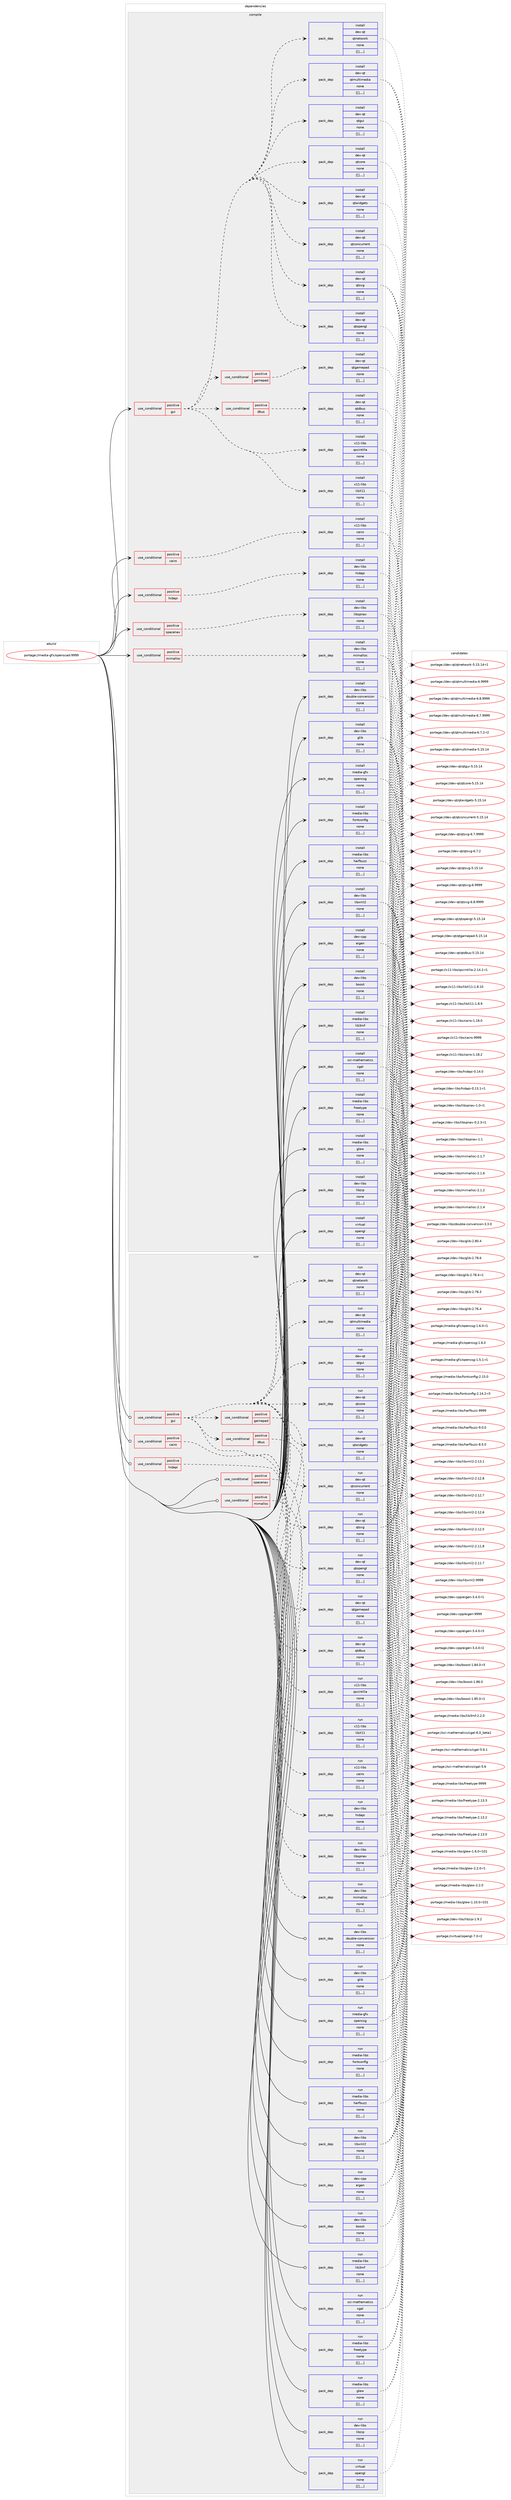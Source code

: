digraph prolog {

# *************
# Graph options
# *************

newrank=true;
concentrate=true;
compound=true;
graph [rankdir=LR,fontname=Helvetica,fontsize=10,ranksep=1.5];#, ranksep=2.5, nodesep=0.2];
edge  [arrowhead=vee];
node  [fontname=Helvetica,fontsize=10];

# **********
# The ebuild
# **********

subgraph cluster_leftcol {
color=gray;
label=<<i>ebuild</i>>;
id [label="portage://media-gfx/openscad-9999", color=red, width=4, href="../media-gfx/openscad-9999.svg"];
}

# ****************
# The dependencies
# ****************

subgraph cluster_midcol {
color=gray;
label=<<i>dependencies</i>>;
subgraph cluster_compile {
fillcolor="#eeeeee";
style=filled;
label=<<i>compile</i>>;
subgraph cond76970 {
dependency308164 [label=<<TABLE BORDER="0" CELLBORDER="1" CELLSPACING="0" CELLPADDING="4"><TR><TD ROWSPAN="3" CELLPADDING="10">use_conditional</TD></TR><TR><TD>positive</TD></TR><TR><TD>cairo</TD></TR></TABLE>>, shape=none, color=red];
subgraph pack228677 {
dependency308165 [label=<<TABLE BORDER="0" CELLBORDER="1" CELLSPACING="0" CELLPADDING="4" WIDTH="220"><TR><TD ROWSPAN="6" CELLPADDING="30">pack_dep</TD></TR><TR><TD WIDTH="110">install</TD></TR><TR><TD>x11-libs</TD></TR><TR><TD>cairo</TD></TR><TR><TD>none</TD></TR><TR><TD>[[],,,,]</TD></TR></TABLE>>, shape=none, color=blue];
}
dependency308164:e -> dependency308165:w [weight=20,style="dashed",arrowhead="vee"];
}
id:e -> dependency308164:w [weight=20,style="solid",arrowhead="vee"];
subgraph cond76971 {
dependency308166 [label=<<TABLE BORDER="0" CELLBORDER="1" CELLSPACING="0" CELLPADDING="4"><TR><TD ROWSPAN="3" CELLPADDING="10">use_conditional</TD></TR><TR><TD>positive</TD></TR><TR><TD>gui</TD></TR></TABLE>>, shape=none, color=red];
subgraph pack228678 {
dependency308167 [label=<<TABLE BORDER="0" CELLBORDER="1" CELLSPACING="0" CELLPADDING="4" WIDTH="220"><TR><TD ROWSPAN="6" CELLPADDING="30">pack_dep</TD></TR><TR><TD WIDTH="110">install</TD></TR><TR><TD>dev-qt</TD></TR><TR><TD>qtconcurrent</TD></TR><TR><TD>none</TD></TR><TR><TD>[[],,,,]</TD></TR></TABLE>>, shape=none, color=blue];
}
dependency308166:e -> dependency308167:w [weight=20,style="dashed",arrowhead="vee"];
subgraph pack228679 {
dependency308168 [label=<<TABLE BORDER="0" CELLBORDER="1" CELLSPACING="0" CELLPADDING="4" WIDTH="220"><TR><TD ROWSPAN="6" CELLPADDING="30">pack_dep</TD></TR><TR><TD WIDTH="110">install</TD></TR><TR><TD>dev-qt</TD></TR><TR><TD>qtcore</TD></TR><TR><TD>none</TD></TR><TR><TD>[[],,,,]</TD></TR></TABLE>>, shape=none, color=blue];
}
dependency308166:e -> dependency308168:w [weight=20,style="dashed",arrowhead="vee"];
subgraph pack228680 {
dependency308169 [label=<<TABLE BORDER="0" CELLBORDER="1" CELLSPACING="0" CELLPADDING="4" WIDTH="220"><TR><TD ROWSPAN="6" CELLPADDING="30">pack_dep</TD></TR><TR><TD WIDTH="110">install</TD></TR><TR><TD>dev-qt</TD></TR><TR><TD>qtgui</TD></TR><TR><TD>none</TD></TR><TR><TD>[[],,,,]</TD></TR></TABLE>>, shape=none, color=blue];
}
dependency308166:e -> dependency308169:w [weight=20,style="dashed",arrowhead="vee"];
subgraph pack228681 {
dependency308170 [label=<<TABLE BORDER="0" CELLBORDER="1" CELLSPACING="0" CELLPADDING="4" WIDTH="220"><TR><TD ROWSPAN="6" CELLPADDING="30">pack_dep</TD></TR><TR><TD WIDTH="110">install</TD></TR><TR><TD>dev-qt</TD></TR><TR><TD>qtmultimedia</TD></TR><TR><TD>none</TD></TR><TR><TD>[[],,,,]</TD></TR></TABLE>>, shape=none, color=blue];
}
dependency308166:e -> dependency308170:w [weight=20,style="dashed",arrowhead="vee"];
subgraph pack228682 {
dependency308171 [label=<<TABLE BORDER="0" CELLBORDER="1" CELLSPACING="0" CELLPADDING="4" WIDTH="220"><TR><TD ROWSPAN="6" CELLPADDING="30">pack_dep</TD></TR><TR><TD WIDTH="110">install</TD></TR><TR><TD>dev-qt</TD></TR><TR><TD>qtnetwork</TD></TR><TR><TD>none</TD></TR><TR><TD>[[],,,,]</TD></TR></TABLE>>, shape=none, color=blue];
}
dependency308166:e -> dependency308171:w [weight=20,style="dashed",arrowhead="vee"];
subgraph pack228683 {
dependency308172 [label=<<TABLE BORDER="0" CELLBORDER="1" CELLSPACING="0" CELLPADDING="4" WIDTH="220"><TR><TD ROWSPAN="6" CELLPADDING="30">pack_dep</TD></TR><TR><TD WIDTH="110">install</TD></TR><TR><TD>dev-qt</TD></TR><TR><TD>qtopengl</TD></TR><TR><TD>none</TD></TR><TR><TD>[[],,,,]</TD></TR></TABLE>>, shape=none, color=blue];
}
dependency308166:e -> dependency308172:w [weight=20,style="dashed",arrowhead="vee"];
subgraph pack228684 {
dependency308173 [label=<<TABLE BORDER="0" CELLBORDER="1" CELLSPACING="0" CELLPADDING="4" WIDTH="220"><TR><TD ROWSPAN="6" CELLPADDING="30">pack_dep</TD></TR><TR><TD WIDTH="110">install</TD></TR><TR><TD>dev-qt</TD></TR><TR><TD>qtsvg</TD></TR><TR><TD>none</TD></TR><TR><TD>[[],,,,]</TD></TR></TABLE>>, shape=none, color=blue];
}
dependency308166:e -> dependency308173:w [weight=20,style="dashed",arrowhead="vee"];
subgraph pack228685 {
dependency308174 [label=<<TABLE BORDER="0" CELLBORDER="1" CELLSPACING="0" CELLPADDING="4" WIDTH="220"><TR><TD ROWSPAN="6" CELLPADDING="30">pack_dep</TD></TR><TR><TD WIDTH="110">install</TD></TR><TR><TD>dev-qt</TD></TR><TR><TD>qtwidgets</TD></TR><TR><TD>none</TD></TR><TR><TD>[[],,,,]</TD></TR></TABLE>>, shape=none, color=blue];
}
dependency308166:e -> dependency308174:w [weight=20,style="dashed",arrowhead="vee"];
subgraph pack228686 {
dependency308175 [label=<<TABLE BORDER="0" CELLBORDER="1" CELLSPACING="0" CELLPADDING="4" WIDTH="220"><TR><TD ROWSPAN="6" CELLPADDING="30">pack_dep</TD></TR><TR><TD WIDTH="110">install</TD></TR><TR><TD>x11-libs</TD></TR><TR><TD>libX11</TD></TR><TR><TD>none</TD></TR><TR><TD>[[],,,,]</TD></TR></TABLE>>, shape=none, color=blue];
}
dependency308166:e -> dependency308175:w [weight=20,style="dashed",arrowhead="vee"];
subgraph pack228687 {
dependency308176 [label=<<TABLE BORDER="0" CELLBORDER="1" CELLSPACING="0" CELLPADDING="4" WIDTH="220"><TR><TD ROWSPAN="6" CELLPADDING="30">pack_dep</TD></TR><TR><TD WIDTH="110">install</TD></TR><TR><TD>x11-libs</TD></TR><TR><TD>qscintilla</TD></TR><TR><TD>none</TD></TR><TR><TD>[[],,,,]</TD></TR></TABLE>>, shape=none, color=blue];
}
dependency308166:e -> dependency308176:w [weight=20,style="dashed",arrowhead="vee"];
subgraph cond76972 {
dependency308177 [label=<<TABLE BORDER="0" CELLBORDER="1" CELLSPACING="0" CELLPADDING="4"><TR><TD ROWSPAN="3" CELLPADDING="10">use_conditional</TD></TR><TR><TD>positive</TD></TR><TR><TD>dbus</TD></TR></TABLE>>, shape=none, color=red];
subgraph pack228688 {
dependency308178 [label=<<TABLE BORDER="0" CELLBORDER="1" CELLSPACING="0" CELLPADDING="4" WIDTH="220"><TR><TD ROWSPAN="6" CELLPADDING="30">pack_dep</TD></TR><TR><TD WIDTH="110">install</TD></TR><TR><TD>dev-qt</TD></TR><TR><TD>qtdbus</TD></TR><TR><TD>none</TD></TR><TR><TD>[[],,,,]</TD></TR></TABLE>>, shape=none, color=blue];
}
dependency308177:e -> dependency308178:w [weight=20,style="dashed",arrowhead="vee"];
}
dependency308166:e -> dependency308177:w [weight=20,style="dashed",arrowhead="vee"];
subgraph cond76973 {
dependency308179 [label=<<TABLE BORDER="0" CELLBORDER="1" CELLSPACING="0" CELLPADDING="4"><TR><TD ROWSPAN="3" CELLPADDING="10">use_conditional</TD></TR><TR><TD>positive</TD></TR><TR><TD>gamepad</TD></TR></TABLE>>, shape=none, color=red];
subgraph pack228689 {
dependency308180 [label=<<TABLE BORDER="0" CELLBORDER="1" CELLSPACING="0" CELLPADDING="4" WIDTH="220"><TR><TD ROWSPAN="6" CELLPADDING="30">pack_dep</TD></TR><TR><TD WIDTH="110">install</TD></TR><TR><TD>dev-qt</TD></TR><TR><TD>qtgamepad</TD></TR><TR><TD>none</TD></TR><TR><TD>[[],,,,]</TD></TR></TABLE>>, shape=none, color=blue];
}
dependency308179:e -> dependency308180:w [weight=20,style="dashed",arrowhead="vee"];
}
dependency308166:e -> dependency308179:w [weight=20,style="dashed",arrowhead="vee"];
}
id:e -> dependency308166:w [weight=20,style="solid",arrowhead="vee"];
subgraph cond76974 {
dependency308181 [label=<<TABLE BORDER="0" CELLBORDER="1" CELLSPACING="0" CELLPADDING="4"><TR><TD ROWSPAN="3" CELLPADDING="10">use_conditional</TD></TR><TR><TD>positive</TD></TR><TR><TD>hidapi</TD></TR></TABLE>>, shape=none, color=red];
subgraph pack228690 {
dependency308182 [label=<<TABLE BORDER="0" CELLBORDER="1" CELLSPACING="0" CELLPADDING="4" WIDTH="220"><TR><TD ROWSPAN="6" CELLPADDING="30">pack_dep</TD></TR><TR><TD WIDTH="110">install</TD></TR><TR><TD>dev-libs</TD></TR><TR><TD>hidapi</TD></TR><TR><TD>none</TD></TR><TR><TD>[[],,,,]</TD></TR></TABLE>>, shape=none, color=blue];
}
dependency308181:e -> dependency308182:w [weight=20,style="dashed",arrowhead="vee"];
}
id:e -> dependency308181:w [weight=20,style="solid",arrowhead="vee"];
subgraph cond76975 {
dependency308183 [label=<<TABLE BORDER="0" CELLBORDER="1" CELLSPACING="0" CELLPADDING="4"><TR><TD ROWSPAN="3" CELLPADDING="10">use_conditional</TD></TR><TR><TD>positive</TD></TR><TR><TD>mimalloc</TD></TR></TABLE>>, shape=none, color=red];
subgraph pack228691 {
dependency308184 [label=<<TABLE BORDER="0" CELLBORDER="1" CELLSPACING="0" CELLPADDING="4" WIDTH="220"><TR><TD ROWSPAN="6" CELLPADDING="30">pack_dep</TD></TR><TR><TD WIDTH="110">install</TD></TR><TR><TD>dev-libs</TD></TR><TR><TD>mimalloc</TD></TR><TR><TD>none</TD></TR><TR><TD>[[],,,,]</TD></TR></TABLE>>, shape=none, color=blue];
}
dependency308183:e -> dependency308184:w [weight=20,style="dashed",arrowhead="vee"];
}
id:e -> dependency308183:w [weight=20,style="solid",arrowhead="vee"];
subgraph cond76976 {
dependency308185 [label=<<TABLE BORDER="0" CELLBORDER="1" CELLSPACING="0" CELLPADDING="4"><TR><TD ROWSPAN="3" CELLPADDING="10">use_conditional</TD></TR><TR><TD>positive</TD></TR><TR><TD>spacenav</TD></TR></TABLE>>, shape=none, color=red];
subgraph pack228692 {
dependency308186 [label=<<TABLE BORDER="0" CELLBORDER="1" CELLSPACING="0" CELLPADDING="4" WIDTH="220"><TR><TD ROWSPAN="6" CELLPADDING="30">pack_dep</TD></TR><TR><TD WIDTH="110">install</TD></TR><TR><TD>dev-libs</TD></TR><TR><TD>libspnav</TD></TR><TR><TD>none</TD></TR><TR><TD>[[],,,,]</TD></TR></TABLE>>, shape=none, color=blue];
}
dependency308185:e -> dependency308186:w [weight=20,style="dashed",arrowhead="vee"];
}
id:e -> dependency308185:w [weight=20,style="solid",arrowhead="vee"];
subgraph pack228693 {
dependency308187 [label=<<TABLE BORDER="0" CELLBORDER="1" CELLSPACING="0" CELLPADDING="4" WIDTH="220"><TR><TD ROWSPAN="6" CELLPADDING="30">pack_dep</TD></TR><TR><TD WIDTH="110">install</TD></TR><TR><TD>dev-cpp</TD></TR><TR><TD>eigen</TD></TR><TR><TD>none</TD></TR><TR><TD>[[],,,,]</TD></TR></TABLE>>, shape=none, color=blue];
}
id:e -> dependency308187:w [weight=20,style="solid",arrowhead="vee"];
subgraph pack228694 {
dependency308188 [label=<<TABLE BORDER="0" CELLBORDER="1" CELLSPACING="0" CELLPADDING="4" WIDTH="220"><TR><TD ROWSPAN="6" CELLPADDING="30">pack_dep</TD></TR><TR><TD WIDTH="110">install</TD></TR><TR><TD>dev-libs</TD></TR><TR><TD>boost</TD></TR><TR><TD>none</TD></TR><TR><TD>[[],,,,]</TD></TR></TABLE>>, shape=none, color=blue];
}
id:e -> dependency308188:w [weight=20,style="solid",arrowhead="vee"];
subgraph pack228695 {
dependency308189 [label=<<TABLE BORDER="0" CELLBORDER="1" CELLSPACING="0" CELLPADDING="4" WIDTH="220"><TR><TD ROWSPAN="6" CELLPADDING="30">pack_dep</TD></TR><TR><TD WIDTH="110">install</TD></TR><TR><TD>dev-libs</TD></TR><TR><TD>double-conversion</TD></TR><TR><TD>none</TD></TR><TR><TD>[[],,,,]</TD></TR></TABLE>>, shape=none, color=blue];
}
id:e -> dependency308189:w [weight=20,style="solid",arrowhead="vee"];
subgraph pack228696 {
dependency308190 [label=<<TABLE BORDER="0" CELLBORDER="1" CELLSPACING="0" CELLPADDING="4" WIDTH="220"><TR><TD ROWSPAN="6" CELLPADDING="30">pack_dep</TD></TR><TR><TD WIDTH="110">install</TD></TR><TR><TD>dev-libs</TD></TR><TR><TD>glib</TD></TR><TR><TD>none</TD></TR><TR><TD>[[],,,,]</TD></TR></TABLE>>, shape=none, color=blue];
}
id:e -> dependency308190:w [weight=20,style="solid",arrowhead="vee"];
subgraph pack228697 {
dependency308191 [label=<<TABLE BORDER="0" CELLBORDER="1" CELLSPACING="0" CELLPADDING="4" WIDTH="220"><TR><TD ROWSPAN="6" CELLPADDING="30">pack_dep</TD></TR><TR><TD WIDTH="110">install</TD></TR><TR><TD>dev-libs</TD></TR><TR><TD>libxml2</TD></TR><TR><TD>none</TD></TR><TR><TD>[[],,,,]</TD></TR></TABLE>>, shape=none, color=blue];
}
id:e -> dependency308191:w [weight=20,style="solid",arrowhead="vee"];
subgraph pack228698 {
dependency308192 [label=<<TABLE BORDER="0" CELLBORDER="1" CELLSPACING="0" CELLPADDING="4" WIDTH="220"><TR><TD ROWSPAN="6" CELLPADDING="30">pack_dep</TD></TR><TR><TD WIDTH="110">install</TD></TR><TR><TD>dev-libs</TD></TR><TR><TD>libzip</TD></TR><TR><TD>none</TD></TR><TR><TD>[[],,,,]</TD></TR></TABLE>>, shape=none, color=blue];
}
id:e -> dependency308192:w [weight=20,style="solid",arrowhead="vee"];
subgraph pack228699 {
dependency308193 [label=<<TABLE BORDER="0" CELLBORDER="1" CELLSPACING="0" CELLPADDING="4" WIDTH="220"><TR><TD ROWSPAN="6" CELLPADDING="30">pack_dep</TD></TR><TR><TD WIDTH="110">install</TD></TR><TR><TD>media-gfx</TD></TR><TR><TD>opencsg</TD></TR><TR><TD>none</TD></TR><TR><TD>[[],,,,]</TD></TR></TABLE>>, shape=none, color=blue];
}
id:e -> dependency308193:w [weight=20,style="solid",arrowhead="vee"];
subgraph pack228700 {
dependency308194 [label=<<TABLE BORDER="0" CELLBORDER="1" CELLSPACING="0" CELLPADDING="4" WIDTH="220"><TR><TD ROWSPAN="6" CELLPADDING="30">pack_dep</TD></TR><TR><TD WIDTH="110">install</TD></TR><TR><TD>media-libs</TD></TR><TR><TD>fontconfig</TD></TR><TR><TD>none</TD></TR><TR><TD>[[],,,,]</TD></TR></TABLE>>, shape=none, color=blue];
}
id:e -> dependency308194:w [weight=20,style="solid",arrowhead="vee"];
subgraph pack228701 {
dependency308195 [label=<<TABLE BORDER="0" CELLBORDER="1" CELLSPACING="0" CELLPADDING="4" WIDTH="220"><TR><TD ROWSPAN="6" CELLPADDING="30">pack_dep</TD></TR><TR><TD WIDTH="110">install</TD></TR><TR><TD>media-libs</TD></TR><TR><TD>freetype</TD></TR><TR><TD>none</TD></TR><TR><TD>[[],,,,]</TD></TR></TABLE>>, shape=none, color=blue];
}
id:e -> dependency308195:w [weight=20,style="solid",arrowhead="vee"];
subgraph pack228702 {
dependency308196 [label=<<TABLE BORDER="0" CELLBORDER="1" CELLSPACING="0" CELLPADDING="4" WIDTH="220"><TR><TD ROWSPAN="6" CELLPADDING="30">pack_dep</TD></TR><TR><TD WIDTH="110">install</TD></TR><TR><TD>media-libs</TD></TR><TR><TD>glew</TD></TR><TR><TD>none</TD></TR><TR><TD>[[],,,,]</TD></TR></TABLE>>, shape=none, color=blue];
}
id:e -> dependency308196:w [weight=20,style="solid",arrowhead="vee"];
subgraph pack228703 {
dependency308197 [label=<<TABLE BORDER="0" CELLBORDER="1" CELLSPACING="0" CELLPADDING="4" WIDTH="220"><TR><TD ROWSPAN="6" CELLPADDING="30">pack_dep</TD></TR><TR><TD WIDTH="110">install</TD></TR><TR><TD>media-libs</TD></TR><TR><TD>harfbuzz</TD></TR><TR><TD>none</TD></TR><TR><TD>[[],,,,]</TD></TR></TABLE>>, shape=none, color=blue];
}
id:e -> dependency308197:w [weight=20,style="solid",arrowhead="vee"];
subgraph pack228704 {
dependency308198 [label=<<TABLE BORDER="0" CELLBORDER="1" CELLSPACING="0" CELLPADDING="4" WIDTH="220"><TR><TD ROWSPAN="6" CELLPADDING="30">pack_dep</TD></TR><TR><TD WIDTH="110">install</TD></TR><TR><TD>media-libs</TD></TR><TR><TD>lib3mf</TD></TR><TR><TD>none</TD></TR><TR><TD>[[],,,,]</TD></TR></TABLE>>, shape=none, color=blue];
}
id:e -> dependency308198:w [weight=20,style="solid",arrowhead="vee"];
subgraph pack228705 {
dependency308199 [label=<<TABLE BORDER="0" CELLBORDER="1" CELLSPACING="0" CELLPADDING="4" WIDTH="220"><TR><TD ROWSPAN="6" CELLPADDING="30">pack_dep</TD></TR><TR><TD WIDTH="110">install</TD></TR><TR><TD>sci-mathematics</TD></TR><TR><TD>cgal</TD></TR><TR><TD>none</TD></TR><TR><TD>[[],,,,]</TD></TR></TABLE>>, shape=none, color=blue];
}
id:e -> dependency308199:w [weight=20,style="solid",arrowhead="vee"];
subgraph pack228706 {
dependency308200 [label=<<TABLE BORDER="0" CELLBORDER="1" CELLSPACING="0" CELLPADDING="4" WIDTH="220"><TR><TD ROWSPAN="6" CELLPADDING="30">pack_dep</TD></TR><TR><TD WIDTH="110">install</TD></TR><TR><TD>virtual</TD></TR><TR><TD>opengl</TD></TR><TR><TD>none</TD></TR><TR><TD>[[],,,,]</TD></TR></TABLE>>, shape=none, color=blue];
}
id:e -> dependency308200:w [weight=20,style="solid",arrowhead="vee"];
}
subgraph cluster_compileandrun {
fillcolor="#eeeeee";
style=filled;
label=<<i>compile and run</i>>;
}
subgraph cluster_run {
fillcolor="#eeeeee";
style=filled;
label=<<i>run</i>>;
subgraph cond76977 {
dependency308201 [label=<<TABLE BORDER="0" CELLBORDER="1" CELLSPACING="0" CELLPADDING="4"><TR><TD ROWSPAN="3" CELLPADDING="10">use_conditional</TD></TR><TR><TD>positive</TD></TR><TR><TD>cairo</TD></TR></TABLE>>, shape=none, color=red];
subgraph pack228707 {
dependency308202 [label=<<TABLE BORDER="0" CELLBORDER="1" CELLSPACING="0" CELLPADDING="4" WIDTH="220"><TR><TD ROWSPAN="6" CELLPADDING="30">pack_dep</TD></TR><TR><TD WIDTH="110">run</TD></TR><TR><TD>x11-libs</TD></TR><TR><TD>cairo</TD></TR><TR><TD>none</TD></TR><TR><TD>[[],,,,]</TD></TR></TABLE>>, shape=none, color=blue];
}
dependency308201:e -> dependency308202:w [weight=20,style="dashed",arrowhead="vee"];
}
id:e -> dependency308201:w [weight=20,style="solid",arrowhead="odot"];
subgraph cond76978 {
dependency308203 [label=<<TABLE BORDER="0" CELLBORDER="1" CELLSPACING="0" CELLPADDING="4"><TR><TD ROWSPAN="3" CELLPADDING="10">use_conditional</TD></TR><TR><TD>positive</TD></TR><TR><TD>gui</TD></TR></TABLE>>, shape=none, color=red];
subgraph pack228708 {
dependency308204 [label=<<TABLE BORDER="0" CELLBORDER="1" CELLSPACING="0" CELLPADDING="4" WIDTH="220"><TR><TD ROWSPAN="6" CELLPADDING="30">pack_dep</TD></TR><TR><TD WIDTH="110">run</TD></TR><TR><TD>dev-qt</TD></TR><TR><TD>qtconcurrent</TD></TR><TR><TD>none</TD></TR><TR><TD>[[],,,,]</TD></TR></TABLE>>, shape=none, color=blue];
}
dependency308203:e -> dependency308204:w [weight=20,style="dashed",arrowhead="vee"];
subgraph pack228709 {
dependency308205 [label=<<TABLE BORDER="0" CELLBORDER="1" CELLSPACING="0" CELLPADDING="4" WIDTH="220"><TR><TD ROWSPAN="6" CELLPADDING="30">pack_dep</TD></TR><TR><TD WIDTH="110">run</TD></TR><TR><TD>dev-qt</TD></TR><TR><TD>qtcore</TD></TR><TR><TD>none</TD></TR><TR><TD>[[],,,,]</TD></TR></TABLE>>, shape=none, color=blue];
}
dependency308203:e -> dependency308205:w [weight=20,style="dashed",arrowhead="vee"];
subgraph pack228710 {
dependency308206 [label=<<TABLE BORDER="0" CELLBORDER="1" CELLSPACING="0" CELLPADDING="4" WIDTH="220"><TR><TD ROWSPAN="6" CELLPADDING="30">pack_dep</TD></TR><TR><TD WIDTH="110">run</TD></TR><TR><TD>dev-qt</TD></TR><TR><TD>qtgui</TD></TR><TR><TD>none</TD></TR><TR><TD>[[],,,,]</TD></TR></TABLE>>, shape=none, color=blue];
}
dependency308203:e -> dependency308206:w [weight=20,style="dashed",arrowhead="vee"];
subgraph pack228711 {
dependency308207 [label=<<TABLE BORDER="0" CELLBORDER="1" CELLSPACING="0" CELLPADDING="4" WIDTH="220"><TR><TD ROWSPAN="6" CELLPADDING="30">pack_dep</TD></TR><TR><TD WIDTH="110">run</TD></TR><TR><TD>dev-qt</TD></TR><TR><TD>qtmultimedia</TD></TR><TR><TD>none</TD></TR><TR><TD>[[],,,,]</TD></TR></TABLE>>, shape=none, color=blue];
}
dependency308203:e -> dependency308207:w [weight=20,style="dashed",arrowhead="vee"];
subgraph pack228712 {
dependency308208 [label=<<TABLE BORDER="0" CELLBORDER="1" CELLSPACING="0" CELLPADDING="4" WIDTH="220"><TR><TD ROWSPAN="6" CELLPADDING="30">pack_dep</TD></TR><TR><TD WIDTH="110">run</TD></TR><TR><TD>dev-qt</TD></TR><TR><TD>qtnetwork</TD></TR><TR><TD>none</TD></TR><TR><TD>[[],,,,]</TD></TR></TABLE>>, shape=none, color=blue];
}
dependency308203:e -> dependency308208:w [weight=20,style="dashed",arrowhead="vee"];
subgraph pack228713 {
dependency308209 [label=<<TABLE BORDER="0" CELLBORDER="1" CELLSPACING="0" CELLPADDING="4" WIDTH="220"><TR><TD ROWSPAN="6" CELLPADDING="30">pack_dep</TD></TR><TR><TD WIDTH="110">run</TD></TR><TR><TD>dev-qt</TD></TR><TR><TD>qtopengl</TD></TR><TR><TD>none</TD></TR><TR><TD>[[],,,,]</TD></TR></TABLE>>, shape=none, color=blue];
}
dependency308203:e -> dependency308209:w [weight=20,style="dashed",arrowhead="vee"];
subgraph pack228714 {
dependency308210 [label=<<TABLE BORDER="0" CELLBORDER="1" CELLSPACING="0" CELLPADDING="4" WIDTH="220"><TR><TD ROWSPAN="6" CELLPADDING="30">pack_dep</TD></TR><TR><TD WIDTH="110">run</TD></TR><TR><TD>dev-qt</TD></TR><TR><TD>qtsvg</TD></TR><TR><TD>none</TD></TR><TR><TD>[[],,,,]</TD></TR></TABLE>>, shape=none, color=blue];
}
dependency308203:e -> dependency308210:w [weight=20,style="dashed",arrowhead="vee"];
subgraph pack228715 {
dependency308211 [label=<<TABLE BORDER="0" CELLBORDER="1" CELLSPACING="0" CELLPADDING="4" WIDTH="220"><TR><TD ROWSPAN="6" CELLPADDING="30">pack_dep</TD></TR><TR><TD WIDTH="110">run</TD></TR><TR><TD>dev-qt</TD></TR><TR><TD>qtwidgets</TD></TR><TR><TD>none</TD></TR><TR><TD>[[],,,,]</TD></TR></TABLE>>, shape=none, color=blue];
}
dependency308203:e -> dependency308211:w [weight=20,style="dashed",arrowhead="vee"];
subgraph pack228716 {
dependency308212 [label=<<TABLE BORDER="0" CELLBORDER="1" CELLSPACING="0" CELLPADDING="4" WIDTH="220"><TR><TD ROWSPAN="6" CELLPADDING="30">pack_dep</TD></TR><TR><TD WIDTH="110">run</TD></TR><TR><TD>x11-libs</TD></TR><TR><TD>libX11</TD></TR><TR><TD>none</TD></TR><TR><TD>[[],,,,]</TD></TR></TABLE>>, shape=none, color=blue];
}
dependency308203:e -> dependency308212:w [weight=20,style="dashed",arrowhead="vee"];
subgraph pack228717 {
dependency308213 [label=<<TABLE BORDER="0" CELLBORDER="1" CELLSPACING="0" CELLPADDING="4" WIDTH="220"><TR><TD ROWSPAN="6" CELLPADDING="30">pack_dep</TD></TR><TR><TD WIDTH="110">run</TD></TR><TR><TD>x11-libs</TD></TR><TR><TD>qscintilla</TD></TR><TR><TD>none</TD></TR><TR><TD>[[],,,,]</TD></TR></TABLE>>, shape=none, color=blue];
}
dependency308203:e -> dependency308213:w [weight=20,style="dashed",arrowhead="vee"];
subgraph cond76979 {
dependency308214 [label=<<TABLE BORDER="0" CELLBORDER="1" CELLSPACING="0" CELLPADDING="4"><TR><TD ROWSPAN="3" CELLPADDING="10">use_conditional</TD></TR><TR><TD>positive</TD></TR><TR><TD>dbus</TD></TR></TABLE>>, shape=none, color=red];
subgraph pack228718 {
dependency308215 [label=<<TABLE BORDER="0" CELLBORDER="1" CELLSPACING="0" CELLPADDING="4" WIDTH="220"><TR><TD ROWSPAN="6" CELLPADDING="30">pack_dep</TD></TR><TR><TD WIDTH="110">run</TD></TR><TR><TD>dev-qt</TD></TR><TR><TD>qtdbus</TD></TR><TR><TD>none</TD></TR><TR><TD>[[],,,,]</TD></TR></TABLE>>, shape=none, color=blue];
}
dependency308214:e -> dependency308215:w [weight=20,style="dashed",arrowhead="vee"];
}
dependency308203:e -> dependency308214:w [weight=20,style="dashed",arrowhead="vee"];
subgraph cond76980 {
dependency308216 [label=<<TABLE BORDER="0" CELLBORDER="1" CELLSPACING="0" CELLPADDING="4"><TR><TD ROWSPAN="3" CELLPADDING="10">use_conditional</TD></TR><TR><TD>positive</TD></TR><TR><TD>gamepad</TD></TR></TABLE>>, shape=none, color=red];
subgraph pack228719 {
dependency308217 [label=<<TABLE BORDER="0" CELLBORDER="1" CELLSPACING="0" CELLPADDING="4" WIDTH="220"><TR><TD ROWSPAN="6" CELLPADDING="30">pack_dep</TD></TR><TR><TD WIDTH="110">run</TD></TR><TR><TD>dev-qt</TD></TR><TR><TD>qtgamepad</TD></TR><TR><TD>none</TD></TR><TR><TD>[[],,,,]</TD></TR></TABLE>>, shape=none, color=blue];
}
dependency308216:e -> dependency308217:w [weight=20,style="dashed",arrowhead="vee"];
}
dependency308203:e -> dependency308216:w [weight=20,style="dashed",arrowhead="vee"];
}
id:e -> dependency308203:w [weight=20,style="solid",arrowhead="odot"];
subgraph cond76981 {
dependency308218 [label=<<TABLE BORDER="0" CELLBORDER="1" CELLSPACING="0" CELLPADDING="4"><TR><TD ROWSPAN="3" CELLPADDING="10">use_conditional</TD></TR><TR><TD>positive</TD></TR><TR><TD>hidapi</TD></TR></TABLE>>, shape=none, color=red];
subgraph pack228720 {
dependency308219 [label=<<TABLE BORDER="0" CELLBORDER="1" CELLSPACING="0" CELLPADDING="4" WIDTH="220"><TR><TD ROWSPAN="6" CELLPADDING="30">pack_dep</TD></TR><TR><TD WIDTH="110">run</TD></TR><TR><TD>dev-libs</TD></TR><TR><TD>hidapi</TD></TR><TR><TD>none</TD></TR><TR><TD>[[],,,,]</TD></TR></TABLE>>, shape=none, color=blue];
}
dependency308218:e -> dependency308219:w [weight=20,style="dashed",arrowhead="vee"];
}
id:e -> dependency308218:w [weight=20,style="solid",arrowhead="odot"];
subgraph cond76982 {
dependency308220 [label=<<TABLE BORDER="0" CELLBORDER="1" CELLSPACING="0" CELLPADDING="4"><TR><TD ROWSPAN="3" CELLPADDING="10">use_conditional</TD></TR><TR><TD>positive</TD></TR><TR><TD>mimalloc</TD></TR></TABLE>>, shape=none, color=red];
subgraph pack228721 {
dependency308221 [label=<<TABLE BORDER="0" CELLBORDER="1" CELLSPACING="0" CELLPADDING="4" WIDTH="220"><TR><TD ROWSPAN="6" CELLPADDING="30">pack_dep</TD></TR><TR><TD WIDTH="110">run</TD></TR><TR><TD>dev-libs</TD></TR><TR><TD>mimalloc</TD></TR><TR><TD>none</TD></TR><TR><TD>[[],,,,]</TD></TR></TABLE>>, shape=none, color=blue];
}
dependency308220:e -> dependency308221:w [weight=20,style="dashed",arrowhead="vee"];
}
id:e -> dependency308220:w [weight=20,style="solid",arrowhead="odot"];
subgraph cond76983 {
dependency308222 [label=<<TABLE BORDER="0" CELLBORDER="1" CELLSPACING="0" CELLPADDING="4"><TR><TD ROWSPAN="3" CELLPADDING="10">use_conditional</TD></TR><TR><TD>positive</TD></TR><TR><TD>spacenav</TD></TR></TABLE>>, shape=none, color=red];
subgraph pack228722 {
dependency308223 [label=<<TABLE BORDER="0" CELLBORDER="1" CELLSPACING="0" CELLPADDING="4" WIDTH="220"><TR><TD ROWSPAN="6" CELLPADDING="30">pack_dep</TD></TR><TR><TD WIDTH="110">run</TD></TR><TR><TD>dev-libs</TD></TR><TR><TD>libspnav</TD></TR><TR><TD>none</TD></TR><TR><TD>[[],,,,]</TD></TR></TABLE>>, shape=none, color=blue];
}
dependency308222:e -> dependency308223:w [weight=20,style="dashed",arrowhead="vee"];
}
id:e -> dependency308222:w [weight=20,style="solid",arrowhead="odot"];
subgraph pack228723 {
dependency308224 [label=<<TABLE BORDER="0" CELLBORDER="1" CELLSPACING="0" CELLPADDING="4" WIDTH="220"><TR><TD ROWSPAN="6" CELLPADDING="30">pack_dep</TD></TR><TR><TD WIDTH="110">run</TD></TR><TR><TD>dev-cpp</TD></TR><TR><TD>eigen</TD></TR><TR><TD>none</TD></TR><TR><TD>[[],,,,]</TD></TR></TABLE>>, shape=none, color=blue];
}
id:e -> dependency308224:w [weight=20,style="solid",arrowhead="odot"];
subgraph pack228724 {
dependency308225 [label=<<TABLE BORDER="0" CELLBORDER="1" CELLSPACING="0" CELLPADDING="4" WIDTH="220"><TR><TD ROWSPAN="6" CELLPADDING="30">pack_dep</TD></TR><TR><TD WIDTH="110">run</TD></TR><TR><TD>dev-libs</TD></TR><TR><TD>boost</TD></TR><TR><TD>none</TD></TR><TR><TD>[[],,,,]</TD></TR></TABLE>>, shape=none, color=blue];
}
id:e -> dependency308225:w [weight=20,style="solid",arrowhead="odot"];
subgraph pack228725 {
dependency308226 [label=<<TABLE BORDER="0" CELLBORDER="1" CELLSPACING="0" CELLPADDING="4" WIDTH="220"><TR><TD ROWSPAN="6" CELLPADDING="30">pack_dep</TD></TR><TR><TD WIDTH="110">run</TD></TR><TR><TD>dev-libs</TD></TR><TR><TD>double-conversion</TD></TR><TR><TD>none</TD></TR><TR><TD>[[],,,,]</TD></TR></TABLE>>, shape=none, color=blue];
}
id:e -> dependency308226:w [weight=20,style="solid",arrowhead="odot"];
subgraph pack228726 {
dependency308227 [label=<<TABLE BORDER="0" CELLBORDER="1" CELLSPACING="0" CELLPADDING="4" WIDTH="220"><TR><TD ROWSPAN="6" CELLPADDING="30">pack_dep</TD></TR><TR><TD WIDTH="110">run</TD></TR><TR><TD>dev-libs</TD></TR><TR><TD>glib</TD></TR><TR><TD>none</TD></TR><TR><TD>[[],,,,]</TD></TR></TABLE>>, shape=none, color=blue];
}
id:e -> dependency308227:w [weight=20,style="solid",arrowhead="odot"];
subgraph pack228727 {
dependency308228 [label=<<TABLE BORDER="0" CELLBORDER="1" CELLSPACING="0" CELLPADDING="4" WIDTH="220"><TR><TD ROWSPAN="6" CELLPADDING="30">pack_dep</TD></TR><TR><TD WIDTH="110">run</TD></TR><TR><TD>dev-libs</TD></TR><TR><TD>libxml2</TD></TR><TR><TD>none</TD></TR><TR><TD>[[],,,,]</TD></TR></TABLE>>, shape=none, color=blue];
}
id:e -> dependency308228:w [weight=20,style="solid",arrowhead="odot"];
subgraph pack228728 {
dependency308229 [label=<<TABLE BORDER="0" CELLBORDER="1" CELLSPACING="0" CELLPADDING="4" WIDTH="220"><TR><TD ROWSPAN="6" CELLPADDING="30">pack_dep</TD></TR><TR><TD WIDTH="110">run</TD></TR><TR><TD>dev-libs</TD></TR><TR><TD>libzip</TD></TR><TR><TD>none</TD></TR><TR><TD>[[],,,,]</TD></TR></TABLE>>, shape=none, color=blue];
}
id:e -> dependency308229:w [weight=20,style="solid",arrowhead="odot"];
subgraph pack228729 {
dependency308230 [label=<<TABLE BORDER="0" CELLBORDER="1" CELLSPACING="0" CELLPADDING="4" WIDTH="220"><TR><TD ROWSPAN="6" CELLPADDING="30">pack_dep</TD></TR><TR><TD WIDTH="110">run</TD></TR><TR><TD>media-gfx</TD></TR><TR><TD>opencsg</TD></TR><TR><TD>none</TD></TR><TR><TD>[[],,,,]</TD></TR></TABLE>>, shape=none, color=blue];
}
id:e -> dependency308230:w [weight=20,style="solid",arrowhead="odot"];
subgraph pack228730 {
dependency308231 [label=<<TABLE BORDER="0" CELLBORDER="1" CELLSPACING="0" CELLPADDING="4" WIDTH="220"><TR><TD ROWSPAN="6" CELLPADDING="30">pack_dep</TD></TR><TR><TD WIDTH="110">run</TD></TR><TR><TD>media-libs</TD></TR><TR><TD>fontconfig</TD></TR><TR><TD>none</TD></TR><TR><TD>[[],,,,]</TD></TR></TABLE>>, shape=none, color=blue];
}
id:e -> dependency308231:w [weight=20,style="solid",arrowhead="odot"];
subgraph pack228731 {
dependency308232 [label=<<TABLE BORDER="0" CELLBORDER="1" CELLSPACING="0" CELLPADDING="4" WIDTH="220"><TR><TD ROWSPAN="6" CELLPADDING="30">pack_dep</TD></TR><TR><TD WIDTH="110">run</TD></TR><TR><TD>media-libs</TD></TR><TR><TD>freetype</TD></TR><TR><TD>none</TD></TR><TR><TD>[[],,,,]</TD></TR></TABLE>>, shape=none, color=blue];
}
id:e -> dependency308232:w [weight=20,style="solid",arrowhead="odot"];
subgraph pack228732 {
dependency308233 [label=<<TABLE BORDER="0" CELLBORDER="1" CELLSPACING="0" CELLPADDING="4" WIDTH="220"><TR><TD ROWSPAN="6" CELLPADDING="30">pack_dep</TD></TR><TR><TD WIDTH="110">run</TD></TR><TR><TD>media-libs</TD></TR><TR><TD>glew</TD></TR><TR><TD>none</TD></TR><TR><TD>[[],,,,]</TD></TR></TABLE>>, shape=none, color=blue];
}
id:e -> dependency308233:w [weight=20,style="solid",arrowhead="odot"];
subgraph pack228733 {
dependency308234 [label=<<TABLE BORDER="0" CELLBORDER="1" CELLSPACING="0" CELLPADDING="4" WIDTH="220"><TR><TD ROWSPAN="6" CELLPADDING="30">pack_dep</TD></TR><TR><TD WIDTH="110">run</TD></TR><TR><TD>media-libs</TD></TR><TR><TD>harfbuzz</TD></TR><TR><TD>none</TD></TR><TR><TD>[[],,,,]</TD></TR></TABLE>>, shape=none, color=blue];
}
id:e -> dependency308234:w [weight=20,style="solid",arrowhead="odot"];
subgraph pack228734 {
dependency308235 [label=<<TABLE BORDER="0" CELLBORDER="1" CELLSPACING="0" CELLPADDING="4" WIDTH="220"><TR><TD ROWSPAN="6" CELLPADDING="30">pack_dep</TD></TR><TR><TD WIDTH="110">run</TD></TR><TR><TD>media-libs</TD></TR><TR><TD>lib3mf</TD></TR><TR><TD>none</TD></TR><TR><TD>[[],,,,]</TD></TR></TABLE>>, shape=none, color=blue];
}
id:e -> dependency308235:w [weight=20,style="solid",arrowhead="odot"];
subgraph pack228735 {
dependency308236 [label=<<TABLE BORDER="0" CELLBORDER="1" CELLSPACING="0" CELLPADDING="4" WIDTH="220"><TR><TD ROWSPAN="6" CELLPADDING="30">pack_dep</TD></TR><TR><TD WIDTH="110">run</TD></TR><TR><TD>sci-mathematics</TD></TR><TR><TD>cgal</TD></TR><TR><TD>none</TD></TR><TR><TD>[[],,,,]</TD></TR></TABLE>>, shape=none, color=blue];
}
id:e -> dependency308236:w [weight=20,style="solid",arrowhead="odot"];
subgraph pack228736 {
dependency308237 [label=<<TABLE BORDER="0" CELLBORDER="1" CELLSPACING="0" CELLPADDING="4" WIDTH="220"><TR><TD ROWSPAN="6" CELLPADDING="30">pack_dep</TD></TR><TR><TD WIDTH="110">run</TD></TR><TR><TD>virtual</TD></TR><TR><TD>opengl</TD></TR><TR><TD>none</TD></TR><TR><TD>[[],,,,]</TD></TR></TABLE>>, shape=none, color=blue];
}
id:e -> dependency308237:w [weight=20,style="solid",arrowhead="odot"];
}
}

# **************
# The candidates
# **************

subgraph cluster_choices {
rank=same;
color=gray;
label=<<i>candidates</i>>;

subgraph choice228677 {
color=black;
nodesep=1;
choice120494945108105981154799971051141114557575757 [label="portage://x11-libs/cairo-9999", color=red, width=4,href="../x11-libs/cairo-9999.svg"];
choice1204949451081059811547999710511411145494649564650 [label="portage://x11-libs/cairo-1.18.2", color=red, width=4,href="../x11-libs/cairo-1.18.2.svg"];
choice1204949451081059811547999710511411145494649564648 [label="portage://x11-libs/cairo-1.18.0", color=red, width=4,href="../x11-libs/cairo-1.18.0.svg"];
dependency308165:e -> choice120494945108105981154799971051141114557575757:w [style=dotted,weight="100"];
dependency308165:e -> choice1204949451081059811547999710511411145494649564650:w [style=dotted,weight="100"];
dependency308165:e -> choice1204949451081059811547999710511411145494649564648:w [style=dotted,weight="100"];
}
subgraph choice228678 {
color=black;
nodesep=1;
choice100101118451131164711311699111110991171141141011101164553464953464952 [label="portage://dev-qt/qtconcurrent-5.15.14", color=red, width=4,href="../dev-qt/qtconcurrent-5.15.14.svg"];
dependency308167:e -> choice100101118451131164711311699111110991171141141011101164553464953464952:w [style=dotted,weight="100"];
}
subgraph choice228679 {
color=black;
nodesep=1;
choice1001011184511311647113116991111141014553464953464952 [label="portage://dev-qt/qtcore-5.15.14", color=red, width=4,href="../dev-qt/qtcore-5.15.14.svg"];
dependency308168:e -> choice1001011184511311647113116991111141014553464953464952:w [style=dotted,weight="100"];
}
subgraph choice228680 {
color=black;
nodesep=1;
choice10010111845113116471131161031171054553464953464952 [label="portage://dev-qt/qtgui-5.15.14", color=red, width=4,href="../dev-qt/qtgui-5.15.14.svg"];
dependency308169:e -> choice10010111845113116471131161031171054553464953464952:w [style=dotted,weight="100"];
}
subgraph choice228681 {
color=black;
nodesep=1;
choice10010111845113116471131161091171081161051091011001059745544657575757 [label="portage://dev-qt/qtmultimedia-6.9999", color=red, width=4,href="../dev-qt/qtmultimedia-6.9999.svg"];
choice100101118451131164711311610911710811610510910110010597455446564657575757 [label="portage://dev-qt/qtmultimedia-6.8.9999", color=red, width=4,href="../dev-qt/qtmultimedia-6.8.9999.svg"];
choice100101118451131164711311610911710811610510910110010597455446554657575757 [label="portage://dev-qt/qtmultimedia-6.7.9999", color=red, width=4,href="../dev-qt/qtmultimedia-6.7.9999.svg"];
choice1001011184511311647113116109117108116105109101100105974554465546504511450 [label="portage://dev-qt/qtmultimedia-6.7.2-r2", color=red, width=4,href="../dev-qt/qtmultimedia-6.7.2-r2.svg"];
choice1001011184511311647113116109117108116105109101100105974553464953464952 [label="portage://dev-qt/qtmultimedia-5.15.14", color=red, width=4,href="../dev-qt/qtmultimedia-5.15.14.svg"];
dependency308170:e -> choice10010111845113116471131161091171081161051091011001059745544657575757:w [style=dotted,weight="100"];
dependency308170:e -> choice100101118451131164711311610911710811610510910110010597455446564657575757:w [style=dotted,weight="100"];
dependency308170:e -> choice100101118451131164711311610911710811610510910110010597455446554657575757:w [style=dotted,weight="100"];
dependency308170:e -> choice1001011184511311647113116109117108116105109101100105974554465546504511450:w [style=dotted,weight="100"];
dependency308170:e -> choice1001011184511311647113116109117108116105109101100105974553464953464952:w [style=dotted,weight="100"];
}
subgraph choice228682 {
color=black;
nodesep=1;
choice100101118451131164711311611010111611911111410745534649534649524511449 [label="portage://dev-qt/qtnetwork-5.15.14-r1", color=red, width=4,href="../dev-qt/qtnetwork-5.15.14-r1.svg"];
dependency308171:e -> choice100101118451131164711311611010111611911111410745534649534649524511449:w [style=dotted,weight="100"];
}
subgraph choice228683 {
color=black;
nodesep=1;
choice10010111845113116471131161111121011101031084553464953464952 [label="portage://dev-qt/qtopengl-5.15.14", color=red, width=4,href="../dev-qt/qtopengl-5.15.14.svg"];
dependency308172:e -> choice10010111845113116471131161111121011101031084553464953464952:w [style=dotted,weight="100"];
}
subgraph choice228684 {
color=black;
nodesep=1;
choice100101118451131164711311611511810345544657575757 [label="portage://dev-qt/qtsvg-6.9999", color=red, width=4,href="../dev-qt/qtsvg-6.9999.svg"];
choice1001011184511311647113116115118103455446564657575757 [label="portage://dev-qt/qtsvg-6.8.9999", color=red, width=4,href="../dev-qt/qtsvg-6.8.9999.svg"];
choice1001011184511311647113116115118103455446554657575757 [label="portage://dev-qt/qtsvg-6.7.9999", color=red, width=4,href="../dev-qt/qtsvg-6.7.9999.svg"];
choice1001011184511311647113116115118103455446554650 [label="portage://dev-qt/qtsvg-6.7.2", color=red, width=4,href="../dev-qt/qtsvg-6.7.2.svg"];
choice10010111845113116471131161151181034553464953464952 [label="portage://dev-qt/qtsvg-5.15.14", color=red, width=4,href="../dev-qt/qtsvg-5.15.14.svg"];
dependency308173:e -> choice100101118451131164711311611511810345544657575757:w [style=dotted,weight="100"];
dependency308173:e -> choice1001011184511311647113116115118103455446564657575757:w [style=dotted,weight="100"];
dependency308173:e -> choice1001011184511311647113116115118103455446554657575757:w [style=dotted,weight="100"];
dependency308173:e -> choice1001011184511311647113116115118103455446554650:w [style=dotted,weight="100"];
dependency308173:e -> choice10010111845113116471131161151181034553464953464952:w [style=dotted,weight="100"];
}
subgraph choice228685 {
color=black;
nodesep=1;
choice10010111845113116471131161191051001031011161154553464953464952 [label="portage://dev-qt/qtwidgets-5.15.14", color=red, width=4,href="../dev-qt/qtwidgets-5.15.14.svg"];
dependency308174:e -> choice10010111845113116471131161191051001031011161154553464953464952:w [style=dotted,weight="100"];
}
subgraph choice228686 {
color=black;
nodesep=1;
choice12049494510810598115471081059888494945494656464948 [label="portage://x11-libs/libX11-1.8.10", color=red, width=4,href="../x11-libs/libX11-1.8.10.svg"];
choice120494945108105981154710810598884949454946564657 [label="portage://x11-libs/libX11-1.8.9", color=red, width=4,href="../x11-libs/libX11-1.8.9.svg"];
dependency308175:e -> choice12049494510810598115471081059888494945494656464948:w [style=dotted,weight="100"];
dependency308175:e -> choice120494945108105981154710810598884949454946564657:w [style=dotted,weight="100"];
}
subgraph choice228687 {
color=black;
nodesep=1;
choice12049494510810598115471131159910511011610510810897455046495246494511449 [label="portage://x11-libs/qscintilla-2.14.1-r1", color=red, width=4,href="../x11-libs/qscintilla-2.14.1-r1.svg"];
dependency308176:e -> choice12049494510810598115471131159910511011610510810897455046495246494511449:w [style=dotted,weight="100"];
}
subgraph choice228688 {
color=black;
nodesep=1;
choice1001011184511311647113116100981171154553464953464952 [label="portage://dev-qt/qtdbus-5.15.14", color=red, width=4,href="../dev-qt/qtdbus-5.15.14.svg"];
dependency308178:e -> choice1001011184511311647113116100981171154553464953464952:w [style=dotted,weight="100"];
}
subgraph choice228689 {
color=black;
nodesep=1;
choice100101118451131164711311610397109101112971004553464953464952 [label="portage://dev-qt/qtgamepad-5.15.14", color=red, width=4,href="../dev-qt/qtgamepad-5.15.14.svg"];
dependency308180:e -> choice100101118451131164711311610397109101112971004553464953464952:w [style=dotted,weight="100"];
}
subgraph choice228690 {
color=black;
nodesep=1;
choice1001011184510810598115471041051009711210545484649524648 [label="portage://dev-libs/hidapi-0.14.0", color=red, width=4,href="../dev-libs/hidapi-0.14.0.svg"];
choice10010111845108105981154710410510097112105454846495146494511449 [label="portage://dev-libs/hidapi-0.13.1-r1", color=red, width=4,href="../dev-libs/hidapi-0.13.1-r1.svg"];
dependency308182:e -> choice1001011184510810598115471041051009711210545484649524648:w [style=dotted,weight="100"];
dependency308182:e -> choice10010111845108105981154710410510097112105454846495146494511449:w [style=dotted,weight="100"];
}
subgraph choice228691 {
color=black;
nodesep=1;
choice1001011184510810598115471091051099710810811199455046494655 [label="portage://dev-libs/mimalloc-2.1.7", color=red, width=4,href="../dev-libs/mimalloc-2.1.7.svg"];
choice1001011184510810598115471091051099710810811199455046494654 [label="portage://dev-libs/mimalloc-2.1.6", color=red, width=4,href="../dev-libs/mimalloc-2.1.6.svg"];
choice1001011184510810598115471091051099710810811199455046494652 [label="portage://dev-libs/mimalloc-2.1.4", color=red, width=4,href="../dev-libs/mimalloc-2.1.4.svg"];
choice1001011184510810598115471091051099710810811199455046494650 [label="portage://dev-libs/mimalloc-2.1.2", color=red, width=4,href="../dev-libs/mimalloc-2.1.2.svg"];
dependency308184:e -> choice1001011184510810598115471091051099710810811199455046494655:w [style=dotted,weight="100"];
dependency308184:e -> choice1001011184510810598115471091051099710810811199455046494654:w [style=dotted,weight="100"];
dependency308184:e -> choice1001011184510810598115471091051099710810811199455046494652:w [style=dotted,weight="100"];
dependency308184:e -> choice1001011184510810598115471091051099710810811199455046494650:w [style=dotted,weight="100"];
}
subgraph choice228692 {
color=black;
nodesep=1;
choice100101118451081059811547108105981151121109711845494649 [label="portage://dev-libs/libspnav-1.1", color=red, width=4,href="../dev-libs/libspnav-1.1.svg"];
choice1001011184510810598115471081059811511211097118454946484511449 [label="portage://dev-libs/libspnav-1.0-r1", color=red, width=4,href="../dev-libs/libspnav-1.0-r1.svg"];
choice10010111845108105981154710810598115112110971184548465046514511449 [label="portage://dev-libs/libspnav-0.2.3-r1", color=red, width=4,href="../dev-libs/libspnav-0.2.3-r1.svg"];
dependency308186:e -> choice100101118451081059811547108105981151121109711845494649:w [style=dotted,weight="100"];
dependency308186:e -> choice1001011184510810598115471081059811511211097118454946484511449:w [style=dotted,weight="100"];
dependency308186:e -> choice10010111845108105981154710810598115112110971184548465046514511449:w [style=dotted,weight="100"];
}
subgraph choice228693 {
color=black;
nodesep=1;
choice1001011184599112112471011051031011104557575757 [label="portage://dev-cpp/eigen-9999", color=red, width=4,href="../dev-cpp/eigen-9999.svg"];
choice1001011184599112112471011051031011104551465246484511451 [label="portage://dev-cpp/eigen-3.4.0-r3", color=red, width=4,href="../dev-cpp/eigen-3.4.0-r3.svg"];
choice1001011184599112112471011051031011104551465246484511450 [label="portage://dev-cpp/eigen-3.4.0-r2", color=red, width=4,href="../dev-cpp/eigen-3.4.0-r2.svg"];
choice1001011184599112112471011051031011104551465246484511449 [label="portage://dev-cpp/eigen-3.4.0-r1", color=red, width=4,href="../dev-cpp/eigen-3.4.0-r1.svg"];
dependency308187:e -> choice1001011184599112112471011051031011104557575757:w [style=dotted,weight="100"];
dependency308187:e -> choice1001011184599112112471011051031011104551465246484511451:w [style=dotted,weight="100"];
dependency308187:e -> choice1001011184599112112471011051031011104551465246484511450:w [style=dotted,weight="100"];
dependency308187:e -> choice1001011184599112112471011051031011104551465246484511449:w [style=dotted,weight="100"];
}
subgraph choice228694 {
color=black;
nodesep=1;
choice1001011184510810598115479811111111511645494656544648 [label="portage://dev-libs/boost-1.86.0", color=red, width=4,href="../dev-libs/boost-1.86.0.svg"];
choice10010111845108105981154798111111115116454946565346484511449 [label="portage://dev-libs/boost-1.85.0-r1", color=red, width=4,href="../dev-libs/boost-1.85.0-r1.svg"];
choice10010111845108105981154798111111115116454946565246484511451 [label="portage://dev-libs/boost-1.84.0-r3", color=red, width=4,href="../dev-libs/boost-1.84.0-r3.svg"];
dependency308188:e -> choice1001011184510810598115479811111111511645494656544648:w [style=dotted,weight="100"];
dependency308188:e -> choice10010111845108105981154798111111115116454946565346484511449:w [style=dotted,weight="100"];
dependency308188:e -> choice10010111845108105981154798111111115116454946565246484511451:w [style=dotted,weight="100"];
}
subgraph choice228695 {
color=black;
nodesep=1;
choice100101118451081059811547100111117981081014599111110118101114115105111110455146514648 [label="portage://dev-libs/double-conversion-3.3.0", color=red, width=4,href="../dev-libs/double-conversion-3.3.0.svg"];
dependency308189:e -> choice100101118451081059811547100111117981081014599111110118101114115105111110455146514648:w [style=dotted,weight="100"];
}
subgraph choice228696 {
color=black;
nodesep=1;
choice1001011184510810598115471031081059845504656484652 [label="portage://dev-libs/glib-2.80.4", color=red, width=4,href="../dev-libs/glib-2.80.4.svg"];
choice1001011184510810598115471031081059845504655564654 [label="portage://dev-libs/glib-2.78.6", color=red, width=4,href="../dev-libs/glib-2.78.6.svg"];
choice10010111845108105981154710310810598455046555646524511449 [label="portage://dev-libs/glib-2.78.4-r1", color=red, width=4,href="../dev-libs/glib-2.78.4-r1.svg"];
choice1001011184510810598115471031081059845504655564651 [label="portage://dev-libs/glib-2.78.3", color=red, width=4,href="../dev-libs/glib-2.78.3.svg"];
choice1001011184510810598115471031081059845504655544652 [label="portage://dev-libs/glib-2.76.4", color=red, width=4,href="../dev-libs/glib-2.76.4.svg"];
dependency308190:e -> choice1001011184510810598115471031081059845504656484652:w [style=dotted,weight="100"];
dependency308190:e -> choice1001011184510810598115471031081059845504655564654:w [style=dotted,weight="100"];
dependency308190:e -> choice10010111845108105981154710310810598455046555646524511449:w [style=dotted,weight="100"];
dependency308190:e -> choice1001011184510810598115471031081059845504655564651:w [style=dotted,weight="100"];
dependency308190:e -> choice1001011184510810598115471031081059845504655544652:w [style=dotted,weight="100"];
}
subgraph choice228697 {
color=black;
nodesep=1;
choice10010111845108105981154710810598120109108504557575757 [label="portage://dev-libs/libxml2-9999", color=red, width=4,href="../dev-libs/libxml2-9999.svg"];
choice100101118451081059811547108105981201091085045504649514649 [label="portage://dev-libs/libxml2-2.13.1", color=red, width=4,href="../dev-libs/libxml2-2.13.1.svg"];
choice100101118451081059811547108105981201091085045504649504656 [label="portage://dev-libs/libxml2-2.12.8", color=red, width=4,href="../dev-libs/libxml2-2.12.8.svg"];
choice100101118451081059811547108105981201091085045504649504655 [label="portage://dev-libs/libxml2-2.12.7", color=red, width=4,href="../dev-libs/libxml2-2.12.7.svg"];
choice100101118451081059811547108105981201091085045504649504654 [label="portage://dev-libs/libxml2-2.12.6", color=red, width=4,href="../dev-libs/libxml2-2.12.6.svg"];
choice100101118451081059811547108105981201091085045504649504653 [label="portage://dev-libs/libxml2-2.12.5", color=red, width=4,href="../dev-libs/libxml2-2.12.5.svg"];
choice100101118451081059811547108105981201091085045504649494656 [label="portage://dev-libs/libxml2-2.11.8", color=red, width=4,href="../dev-libs/libxml2-2.11.8.svg"];
choice100101118451081059811547108105981201091085045504649494655 [label="portage://dev-libs/libxml2-2.11.7", color=red, width=4,href="../dev-libs/libxml2-2.11.7.svg"];
dependency308191:e -> choice10010111845108105981154710810598120109108504557575757:w [style=dotted,weight="100"];
dependency308191:e -> choice100101118451081059811547108105981201091085045504649514649:w [style=dotted,weight="100"];
dependency308191:e -> choice100101118451081059811547108105981201091085045504649504656:w [style=dotted,weight="100"];
dependency308191:e -> choice100101118451081059811547108105981201091085045504649504655:w [style=dotted,weight="100"];
dependency308191:e -> choice100101118451081059811547108105981201091085045504649504654:w [style=dotted,weight="100"];
dependency308191:e -> choice100101118451081059811547108105981201091085045504649504653:w [style=dotted,weight="100"];
dependency308191:e -> choice100101118451081059811547108105981201091085045504649494656:w [style=dotted,weight="100"];
dependency308191:e -> choice100101118451081059811547108105981201091085045504649494655:w [style=dotted,weight="100"];
}
subgraph choice228698 {
color=black;
nodesep=1;
choice10010111845108105981154710810598122105112454946574650 [label="portage://dev-libs/libzip-1.9.2", color=red, width=4,href="../dev-libs/libzip-1.9.2.svg"];
dependency308192:e -> choice10010111845108105981154710810598122105112454946574650:w [style=dotted,weight="100"];
}
subgraph choice228699 {
color=black;
nodesep=1;
choice109101100105974510310212047111112101110991151034549465446484511449 [label="portage://media-gfx/opencsg-1.6.0-r1", color=red, width=4,href="../media-gfx/opencsg-1.6.0-r1.svg"];
choice10910110010597451031021204711111210111099115103454946544648 [label="portage://media-gfx/opencsg-1.6.0", color=red, width=4,href="../media-gfx/opencsg-1.6.0.svg"];
choice109101100105974510310212047111112101110991151034549465346494511449 [label="portage://media-gfx/opencsg-1.5.1-r1", color=red, width=4,href="../media-gfx/opencsg-1.5.1-r1.svg"];
dependency308193:e -> choice109101100105974510310212047111112101110991151034549465446484511449:w [style=dotted,weight="100"];
dependency308193:e -> choice10910110010597451031021204711111210111099115103454946544648:w [style=dotted,weight="100"];
dependency308193:e -> choice109101100105974510310212047111112101110991151034549465346494511449:w [style=dotted,weight="100"];
}
subgraph choice228700 {
color=black;
nodesep=1;
choice109101100105974510810598115471021111101169911111010210510345504649534648 [label="portage://media-libs/fontconfig-2.15.0", color=red, width=4,href="../media-libs/fontconfig-2.15.0.svg"];
choice1091011001059745108105981154710211111011699111110102105103455046495246504511451 [label="portage://media-libs/fontconfig-2.14.2-r3", color=red, width=4,href="../media-libs/fontconfig-2.14.2-r3.svg"];
dependency308194:e -> choice109101100105974510810598115471021111101169911111010210510345504649534648:w [style=dotted,weight="100"];
dependency308194:e -> choice1091011001059745108105981154710211111011699111110102105103455046495246504511451:w [style=dotted,weight="100"];
}
subgraph choice228701 {
color=black;
nodesep=1;
choice109101100105974510810598115471021141011011161211121014557575757 [label="portage://media-libs/freetype-9999", color=red, width=4,href="../media-libs/freetype-9999.svg"];
choice1091011001059745108105981154710211410110111612111210145504649514651 [label="portage://media-libs/freetype-2.13.3", color=red, width=4,href="../media-libs/freetype-2.13.3.svg"];
choice1091011001059745108105981154710211410110111612111210145504649514650 [label="portage://media-libs/freetype-2.13.2", color=red, width=4,href="../media-libs/freetype-2.13.2.svg"];
choice1091011001059745108105981154710211410110111612111210145504649514648 [label="portage://media-libs/freetype-2.13.0", color=red, width=4,href="../media-libs/freetype-2.13.0.svg"];
dependency308195:e -> choice109101100105974510810598115471021141011011161211121014557575757:w [style=dotted,weight="100"];
dependency308195:e -> choice1091011001059745108105981154710211410110111612111210145504649514651:w [style=dotted,weight="100"];
dependency308195:e -> choice1091011001059745108105981154710211410110111612111210145504649514650:w [style=dotted,weight="100"];
dependency308195:e -> choice1091011001059745108105981154710211410110111612111210145504649514648:w [style=dotted,weight="100"];
}
subgraph choice228702 {
color=black;
nodesep=1;
choice109101100105974510810598115471031081011194550465046484511449 [label="portage://media-libs/glew-2.2.0-r1", color=red, width=4,href="../media-libs/glew-2.2.0-r1.svg"];
choice10910110010597451081059811547103108101119455046504648 [label="portage://media-libs/glew-2.2.0", color=red, width=4,href="../media-libs/glew-2.2.0.svg"];
choice109101100105974510810598115471031081011194549464948464845114494849 [label="portage://media-libs/glew-1.10.0-r101", color=red, width=4,href="../media-libs/glew-1.10.0-r101.svg"];
choice1091011001059745108105981154710310810111945494654464845114494849 [label="portage://media-libs/glew-1.6.0-r101", color=red, width=4,href="../media-libs/glew-1.6.0-r101.svg"];
dependency308196:e -> choice109101100105974510810598115471031081011194550465046484511449:w [style=dotted,weight="100"];
dependency308196:e -> choice10910110010597451081059811547103108101119455046504648:w [style=dotted,weight="100"];
dependency308196:e -> choice109101100105974510810598115471031081011194549464948464845114494849:w [style=dotted,weight="100"];
dependency308196:e -> choice1091011001059745108105981154710310810111945494654464845114494849:w [style=dotted,weight="100"];
}
subgraph choice228703 {
color=black;
nodesep=1;
choice1091011001059745108105981154710497114102981171221224557575757 [label="portage://media-libs/harfbuzz-9999", color=red, width=4,href="../media-libs/harfbuzz-9999.svg"];
choice109101100105974510810598115471049711410298117122122455746484648 [label="portage://media-libs/harfbuzz-9.0.0", color=red, width=4,href="../media-libs/harfbuzz-9.0.0.svg"];
choice109101100105974510810598115471049711410298117122122455646534648 [label="portage://media-libs/harfbuzz-8.5.0", color=red, width=4,href="../media-libs/harfbuzz-8.5.0.svg"];
dependency308197:e -> choice1091011001059745108105981154710497114102981171221224557575757:w [style=dotted,weight="100"];
dependency308197:e -> choice109101100105974510810598115471049711410298117122122455746484648:w [style=dotted,weight="100"];
dependency308197:e -> choice109101100105974510810598115471049711410298117122122455646534648:w [style=dotted,weight="100"];
}
subgraph choice228704 {
color=black;
nodesep=1;
choice109101100105974510810598115471081059851109102455046504648 [label="portage://media-libs/lib3mf-2.2.0", color=red, width=4,href="../media-libs/lib3mf-2.2.0.svg"];
dependency308198:e -> choice109101100105974510810598115471081059851109102455046504648:w [style=dotted,weight="100"];
}
subgraph choice228705 {
color=black;
nodesep=1;
choice11599105451099711610410110997116105991154799103971084554464895981011169749 [label="portage://sci-mathematics/cgal-6.0_beta1", color=red, width=4,href="../sci-mathematics/cgal-6.0_beta1.svg"];
choice1159910545109971161041011099711610599115479910397108455346544649 [label="portage://sci-mathematics/cgal-5.6.1", color=red, width=4,href="../sci-mathematics/cgal-5.6.1.svg"];
choice115991054510997116104101109971161059911547991039710845534654 [label="portage://sci-mathematics/cgal-5.6", color=red, width=4,href="../sci-mathematics/cgal-5.6.svg"];
dependency308199:e -> choice11599105451099711610410110997116105991154799103971084554464895981011169749:w [style=dotted,weight="100"];
dependency308199:e -> choice1159910545109971161041011099711610599115479910397108455346544649:w [style=dotted,weight="100"];
dependency308199:e -> choice115991054510997116104101109971161059911547991039710845534654:w [style=dotted,weight="100"];
}
subgraph choice228706 {
color=black;
nodesep=1;
choice1181051141161179710847111112101110103108455546484511450 [label="portage://virtual/opengl-7.0-r2", color=red, width=4,href="../virtual/opengl-7.0-r2.svg"];
dependency308200:e -> choice1181051141161179710847111112101110103108455546484511450:w [style=dotted,weight="100"];
}
subgraph choice228707 {
color=black;
nodesep=1;
choice120494945108105981154799971051141114557575757 [label="portage://x11-libs/cairo-9999", color=red, width=4,href="../x11-libs/cairo-9999.svg"];
choice1204949451081059811547999710511411145494649564650 [label="portage://x11-libs/cairo-1.18.2", color=red, width=4,href="../x11-libs/cairo-1.18.2.svg"];
choice1204949451081059811547999710511411145494649564648 [label="portage://x11-libs/cairo-1.18.0", color=red, width=4,href="../x11-libs/cairo-1.18.0.svg"];
dependency308202:e -> choice120494945108105981154799971051141114557575757:w [style=dotted,weight="100"];
dependency308202:e -> choice1204949451081059811547999710511411145494649564650:w [style=dotted,weight="100"];
dependency308202:e -> choice1204949451081059811547999710511411145494649564648:w [style=dotted,weight="100"];
}
subgraph choice228708 {
color=black;
nodesep=1;
choice100101118451131164711311699111110991171141141011101164553464953464952 [label="portage://dev-qt/qtconcurrent-5.15.14", color=red, width=4,href="../dev-qt/qtconcurrent-5.15.14.svg"];
dependency308204:e -> choice100101118451131164711311699111110991171141141011101164553464953464952:w [style=dotted,weight="100"];
}
subgraph choice228709 {
color=black;
nodesep=1;
choice1001011184511311647113116991111141014553464953464952 [label="portage://dev-qt/qtcore-5.15.14", color=red, width=4,href="../dev-qt/qtcore-5.15.14.svg"];
dependency308205:e -> choice1001011184511311647113116991111141014553464953464952:w [style=dotted,weight="100"];
}
subgraph choice228710 {
color=black;
nodesep=1;
choice10010111845113116471131161031171054553464953464952 [label="portage://dev-qt/qtgui-5.15.14", color=red, width=4,href="../dev-qt/qtgui-5.15.14.svg"];
dependency308206:e -> choice10010111845113116471131161031171054553464953464952:w [style=dotted,weight="100"];
}
subgraph choice228711 {
color=black;
nodesep=1;
choice10010111845113116471131161091171081161051091011001059745544657575757 [label="portage://dev-qt/qtmultimedia-6.9999", color=red, width=4,href="../dev-qt/qtmultimedia-6.9999.svg"];
choice100101118451131164711311610911710811610510910110010597455446564657575757 [label="portage://dev-qt/qtmultimedia-6.8.9999", color=red, width=4,href="../dev-qt/qtmultimedia-6.8.9999.svg"];
choice100101118451131164711311610911710811610510910110010597455446554657575757 [label="portage://dev-qt/qtmultimedia-6.7.9999", color=red, width=4,href="../dev-qt/qtmultimedia-6.7.9999.svg"];
choice1001011184511311647113116109117108116105109101100105974554465546504511450 [label="portage://dev-qt/qtmultimedia-6.7.2-r2", color=red, width=4,href="../dev-qt/qtmultimedia-6.7.2-r2.svg"];
choice1001011184511311647113116109117108116105109101100105974553464953464952 [label="portage://dev-qt/qtmultimedia-5.15.14", color=red, width=4,href="../dev-qt/qtmultimedia-5.15.14.svg"];
dependency308207:e -> choice10010111845113116471131161091171081161051091011001059745544657575757:w [style=dotted,weight="100"];
dependency308207:e -> choice100101118451131164711311610911710811610510910110010597455446564657575757:w [style=dotted,weight="100"];
dependency308207:e -> choice100101118451131164711311610911710811610510910110010597455446554657575757:w [style=dotted,weight="100"];
dependency308207:e -> choice1001011184511311647113116109117108116105109101100105974554465546504511450:w [style=dotted,weight="100"];
dependency308207:e -> choice1001011184511311647113116109117108116105109101100105974553464953464952:w [style=dotted,weight="100"];
}
subgraph choice228712 {
color=black;
nodesep=1;
choice100101118451131164711311611010111611911111410745534649534649524511449 [label="portage://dev-qt/qtnetwork-5.15.14-r1", color=red, width=4,href="../dev-qt/qtnetwork-5.15.14-r1.svg"];
dependency308208:e -> choice100101118451131164711311611010111611911111410745534649534649524511449:w [style=dotted,weight="100"];
}
subgraph choice228713 {
color=black;
nodesep=1;
choice10010111845113116471131161111121011101031084553464953464952 [label="portage://dev-qt/qtopengl-5.15.14", color=red, width=4,href="../dev-qt/qtopengl-5.15.14.svg"];
dependency308209:e -> choice10010111845113116471131161111121011101031084553464953464952:w [style=dotted,weight="100"];
}
subgraph choice228714 {
color=black;
nodesep=1;
choice100101118451131164711311611511810345544657575757 [label="portage://dev-qt/qtsvg-6.9999", color=red, width=4,href="../dev-qt/qtsvg-6.9999.svg"];
choice1001011184511311647113116115118103455446564657575757 [label="portage://dev-qt/qtsvg-6.8.9999", color=red, width=4,href="../dev-qt/qtsvg-6.8.9999.svg"];
choice1001011184511311647113116115118103455446554657575757 [label="portage://dev-qt/qtsvg-6.7.9999", color=red, width=4,href="../dev-qt/qtsvg-6.7.9999.svg"];
choice1001011184511311647113116115118103455446554650 [label="portage://dev-qt/qtsvg-6.7.2", color=red, width=4,href="../dev-qt/qtsvg-6.7.2.svg"];
choice10010111845113116471131161151181034553464953464952 [label="portage://dev-qt/qtsvg-5.15.14", color=red, width=4,href="../dev-qt/qtsvg-5.15.14.svg"];
dependency308210:e -> choice100101118451131164711311611511810345544657575757:w [style=dotted,weight="100"];
dependency308210:e -> choice1001011184511311647113116115118103455446564657575757:w [style=dotted,weight="100"];
dependency308210:e -> choice1001011184511311647113116115118103455446554657575757:w [style=dotted,weight="100"];
dependency308210:e -> choice1001011184511311647113116115118103455446554650:w [style=dotted,weight="100"];
dependency308210:e -> choice10010111845113116471131161151181034553464953464952:w [style=dotted,weight="100"];
}
subgraph choice228715 {
color=black;
nodesep=1;
choice10010111845113116471131161191051001031011161154553464953464952 [label="portage://dev-qt/qtwidgets-5.15.14", color=red, width=4,href="../dev-qt/qtwidgets-5.15.14.svg"];
dependency308211:e -> choice10010111845113116471131161191051001031011161154553464953464952:w [style=dotted,weight="100"];
}
subgraph choice228716 {
color=black;
nodesep=1;
choice12049494510810598115471081059888494945494656464948 [label="portage://x11-libs/libX11-1.8.10", color=red, width=4,href="../x11-libs/libX11-1.8.10.svg"];
choice120494945108105981154710810598884949454946564657 [label="portage://x11-libs/libX11-1.8.9", color=red, width=4,href="../x11-libs/libX11-1.8.9.svg"];
dependency308212:e -> choice12049494510810598115471081059888494945494656464948:w [style=dotted,weight="100"];
dependency308212:e -> choice120494945108105981154710810598884949454946564657:w [style=dotted,weight="100"];
}
subgraph choice228717 {
color=black;
nodesep=1;
choice12049494510810598115471131159910511011610510810897455046495246494511449 [label="portage://x11-libs/qscintilla-2.14.1-r1", color=red, width=4,href="../x11-libs/qscintilla-2.14.1-r1.svg"];
dependency308213:e -> choice12049494510810598115471131159910511011610510810897455046495246494511449:w [style=dotted,weight="100"];
}
subgraph choice228718 {
color=black;
nodesep=1;
choice1001011184511311647113116100981171154553464953464952 [label="portage://dev-qt/qtdbus-5.15.14", color=red, width=4,href="../dev-qt/qtdbus-5.15.14.svg"];
dependency308215:e -> choice1001011184511311647113116100981171154553464953464952:w [style=dotted,weight="100"];
}
subgraph choice228719 {
color=black;
nodesep=1;
choice100101118451131164711311610397109101112971004553464953464952 [label="portage://dev-qt/qtgamepad-5.15.14", color=red, width=4,href="../dev-qt/qtgamepad-5.15.14.svg"];
dependency308217:e -> choice100101118451131164711311610397109101112971004553464953464952:w [style=dotted,weight="100"];
}
subgraph choice228720 {
color=black;
nodesep=1;
choice1001011184510810598115471041051009711210545484649524648 [label="portage://dev-libs/hidapi-0.14.0", color=red, width=4,href="../dev-libs/hidapi-0.14.0.svg"];
choice10010111845108105981154710410510097112105454846495146494511449 [label="portage://dev-libs/hidapi-0.13.1-r1", color=red, width=4,href="../dev-libs/hidapi-0.13.1-r1.svg"];
dependency308219:e -> choice1001011184510810598115471041051009711210545484649524648:w [style=dotted,weight="100"];
dependency308219:e -> choice10010111845108105981154710410510097112105454846495146494511449:w [style=dotted,weight="100"];
}
subgraph choice228721 {
color=black;
nodesep=1;
choice1001011184510810598115471091051099710810811199455046494655 [label="portage://dev-libs/mimalloc-2.1.7", color=red, width=4,href="../dev-libs/mimalloc-2.1.7.svg"];
choice1001011184510810598115471091051099710810811199455046494654 [label="portage://dev-libs/mimalloc-2.1.6", color=red, width=4,href="../dev-libs/mimalloc-2.1.6.svg"];
choice1001011184510810598115471091051099710810811199455046494652 [label="portage://dev-libs/mimalloc-2.1.4", color=red, width=4,href="../dev-libs/mimalloc-2.1.4.svg"];
choice1001011184510810598115471091051099710810811199455046494650 [label="portage://dev-libs/mimalloc-2.1.2", color=red, width=4,href="../dev-libs/mimalloc-2.1.2.svg"];
dependency308221:e -> choice1001011184510810598115471091051099710810811199455046494655:w [style=dotted,weight="100"];
dependency308221:e -> choice1001011184510810598115471091051099710810811199455046494654:w [style=dotted,weight="100"];
dependency308221:e -> choice1001011184510810598115471091051099710810811199455046494652:w [style=dotted,weight="100"];
dependency308221:e -> choice1001011184510810598115471091051099710810811199455046494650:w [style=dotted,weight="100"];
}
subgraph choice228722 {
color=black;
nodesep=1;
choice100101118451081059811547108105981151121109711845494649 [label="portage://dev-libs/libspnav-1.1", color=red, width=4,href="../dev-libs/libspnav-1.1.svg"];
choice1001011184510810598115471081059811511211097118454946484511449 [label="portage://dev-libs/libspnav-1.0-r1", color=red, width=4,href="../dev-libs/libspnav-1.0-r1.svg"];
choice10010111845108105981154710810598115112110971184548465046514511449 [label="portage://dev-libs/libspnav-0.2.3-r1", color=red, width=4,href="../dev-libs/libspnav-0.2.3-r1.svg"];
dependency308223:e -> choice100101118451081059811547108105981151121109711845494649:w [style=dotted,weight="100"];
dependency308223:e -> choice1001011184510810598115471081059811511211097118454946484511449:w [style=dotted,weight="100"];
dependency308223:e -> choice10010111845108105981154710810598115112110971184548465046514511449:w [style=dotted,weight="100"];
}
subgraph choice228723 {
color=black;
nodesep=1;
choice1001011184599112112471011051031011104557575757 [label="portage://dev-cpp/eigen-9999", color=red, width=4,href="../dev-cpp/eigen-9999.svg"];
choice1001011184599112112471011051031011104551465246484511451 [label="portage://dev-cpp/eigen-3.4.0-r3", color=red, width=4,href="../dev-cpp/eigen-3.4.0-r3.svg"];
choice1001011184599112112471011051031011104551465246484511450 [label="portage://dev-cpp/eigen-3.4.0-r2", color=red, width=4,href="../dev-cpp/eigen-3.4.0-r2.svg"];
choice1001011184599112112471011051031011104551465246484511449 [label="portage://dev-cpp/eigen-3.4.0-r1", color=red, width=4,href="../dev-cpp/eigen-3.4.0-r1.svg"];
dependency308224:e -> choice1001011184599112112471011051031011104557575757:w [style=dotted,weight="100"];
dependency308224:e -> choice1001011184599112112471011051031011104551465246484511451:w [style=dotted,weight="100"];
dependency308224:e -> choice1001011184599112112471011051031011104551465246484511450:w [style=dotted,weight="100"];
dependency308224:e -> choice1001011184599112112471011051031011104551465246484511449:w [style=dotted,weight="100"];
}
subgraph choice228724 {
color=black;
nodesep=1;
choice1001011184510810598115479811111111511645494656544648 [label="portage://dev-libs/boost-1.86.0", color=red, width=4,href="../dev-libs/boost-1.86.0.svg"];
choice10010111845108105981154798111111115116454946565346484511449 [label="portage://dev-libs/boost-1.85.0-r1", color=red, width=4,href="../dev-libs/boost-1.85.0-r1.svg"];
choice10010111845108105981154798111111115116454946565246484511451 [label="portage://dev-libs/boost-1.84.0-r3", color=red, width=4,href="../dev-libs/boost-1.84.0-r3.svg"];
dependency308225:e -> choice1001011184510810598115479811111111511645494656544648:w [style=dotted,weight="100"];
dependency308225:e -> choice10010111845108105981154798111111115116454946565346484511449:w [style=dotted,weight="100"];
dependency308225:e -> choice10010111845108105981154798111111115116454946565246484511451:w [style=dotted,weight="100"];
}
subgraph choice228725 {
color=black;
nodesep=1;
choice100101118451081059811547100111117981081014599111110118101114115105111110455146514648 [label="portage://dev-libs/double-conversion-3.3.0", color=red, width=4,href="../dev-libs/double-conversion-3.3.0.svg"];
dependency308226:e -> choice100101118451081059811547100111117981081014599111110118101114115105111110455146514648:w [style=dotted,weight="100"];
}
subgraph choice228726 {
color=black;
nodesep=1;
choice1001011184510810598115471031081059845504656484652 [label="portage://dev-libs/glib-2.80.4", color=red, width=4,href="../dev-libs/glib-2.80.4.svg"];
choice1001011184510810598115471031081059845504655564654 [label="portage://dev-libs/glib-2.78.6", color=red, width=4,href="../dev-libs/glib-2.78.6.svg"];
choice10010111845108105981154710310810598455046555646524511449 [label="portage://dev-libs/glib-2.78.4-r1", color=red, width=4,href="../dev-libs/glib-2.78.4-r1.svg"];
choice1001011184510810598115471031081059845504655564651 [label="portage://dev-libs/glib-2.78.3", color=red, width=4,href="../dev-libs/glib-2.78.3.svg"];
choice1001011184510810598115471031081059845504655544652 [label="portage://dev-libs/glib-2.76.4", color=red, width=4,href="../dev-libs/glib-2.76.4.svg"];
dependency308227:e -> choice1001011184510810598115471031081059845504656484652:w [style=dotted,weight="100"];
dependency308227:e -> choice1001011184510810598115471031081059845504655564654:w [style=dotted,weight="100"];
dependency308227:e -> choice10010111845108105981154710310810598455046555646524511449:w [style=dotted,weight="100"];
dependency308227:e -> choice1001011184510810598115471031081059845504655564651:w [style=dotted,weight="100"];
dependency308227:e -> choice1001011184510810598115471031081059845504655544652:w [style=dotted,weight="100"];
}
subgraph choice228727 {
color=black;
nodesep=1;
choice10010111845108105981154710810598120109108504557575757 [label="portage://dev-libs/libxml2-9999", color=red, width=4,href="../dev-libs/libxml2-9999.svg"];
choice100101118451081059811547108105981201091085045504649514649 [label="portage://dev-libs/libxml2-2.13.1", color=red, width=4,href="../dev-libs/libxml2-2.13.1.svg"];
choice100101118451081059811547108105981201091085045504649504656 [label="portage://dev-libs/libxml2-2.12.8", color=red, width=4,href="../dev-libs/libxml2-2.12.8.svg"];
choice100101118451081059811547108105981201091085045504649504655 [label="portage://dev-libs/libxml2-2.12.7", color=red, width=4,href="../dev-libs/libxml2-2.12.7.svg"];
choice100101118451081059811547108105981201091085045504649504654 [label="portage://dev-libs/libxml2-2.12.6", color=red, width=4,href="../dev-libs/libxml2-2.12.6.svg"];
choice100101118451081059811547108105981201091085045504649504653 [label="portage://dev-libs/libxml2-2.12.5", color=red, width=4,href="../dev-libs/libxml2-2.12.5.svg"];
choice100101118451081059811547108105981201091085045504649494656 [label="portage://dev-libs/libxml2-2.11.8", color=red, width=4,href="../dev-libs/libxml2-2.11.8.svg"];
choice100101118451081059811547108105981201091085045504649494655 [label="portage://dev-libs/libxml2-2.11.7", color=red, width=4,href="../dev-libs/libxml2-2.11.7.svg"];
dependency308228:e -> choice10010111845108105981154710810598120109108504557575757:w [style=dotted,weight="100"];
dependency308228:e -> choice100101118451081059811547108105981201091085045504649514649:w [style=dotted,weight="100"];
dependency308228:e -> choice100101118451081059811547108105981201091085045504649504656:w [style=dotted,weight="100"];
dependency308228:e -> choice100101118451081059811547108105981201091085045504649504655:w [style=dotted,weight="100"];
dependency308228:e -> choice100101118451081059811547108105981201091085045504649504654:w [style=dotted,weight="100"];
dependency308228:e -> choice100101118451081059811547108105981201091085045504649504653:w [style=dotted,weight="100"];
dependency308228:e -> choice100101118451081059811547108105981201091085045504649494656:w [style=dotted,weight="100"];
dependency308228:e -> choice100101118451081059811547108105981201091085045504649494655:w [style=dotted,weight="100"];
}
subgraph choice228728 {
color=black;
nodesep=1;
choice10010111845108105981154710810598122105112454946574650 [label="portage://dev-libs/libzip-1.9.2", color=red, width=4,href="../dev-libs/libzip-1.9.2.svg"];
dependency308229:e -> choice10010111845108105981154710810598122105112454946574650:w [style=dotted,weight="100"];
}
subgraph choice228729 {
color=black;
nodesep=1;
choice109101100105974510310212047111112101110991151034549465446484511449 [label="portage://media-gfx/opencsg-1.6.0-r1", color=red, width=4,href="../media-gfx/opencsg-1.6.0-r1.svg"];
choice10910110010597451031021204711111210111099115103454946544648 [label="portage://media-gfx/opencsg-1.6.0", color=red, width=4,href="../media-gfx/opencsg-1.6.0.svg"];
choice109101100105974510310212047111112101110991151034549465346494511449 [label="portage://media-gfx/opencsg-1.5.1-r1", color=red, width=4,href="../media-gfx/opencsg-1.5.1-r1.svg"];
dependency308230:e -> choice109101100105974510310212047111112101110991151034549465446484511449:w [style=dotted,weight="100"];
dependency308230:e -> choice10910110010597451031021204711111210111099115103454946544648:w [style=dotted,weight="100"];
dependency308230:e -> choice109101100105974510310212047111112101110991151034549465346494511449:w [style=dotted,weight="100"];
}
subgraph choice228730 {
color=black;
nodesep=1;
choice109101100105974510810598115471021111101169911111010210510345504649534648 [label="portage://media-libs/fontconfig-2.15.0", color=red, width=4,href="../media-libs/fontconfig-2.15.0.svg"];
choice1091011001059745108105981154710211111011699111110102105103455046495246504511451 [label="portage://media-libs/fontconfig-2.14.2-r3", color=red, width=4,href="../media-libs/fontconfig-2.14.2-r3.svg"];
dependency308231:e -> choice109101100105974510810598115471021111101169911111010210510345504649534648:w [style=dotted,weight="100"];
dependency308231:e -> choice1091011001059745108105981154710211111011699111110102105103455046495246504511451:w [style=dotted,weight="100"];
}
subgraph choice228731 {
color=black;
nodesep=1;
choice109101100105974510810598115471021141011011161211121014557575757 [label="portage://media-libs/freetype-9999", color=red, width=4,href="../media-libs/freetype-9999.svg"];
choice1091011001059745108105981154710211410110111612111210145504649514651 [label="portage://media-libs/freetype-2.13.3", color=red, width=4,href="../media-libs/freetype-2.13.3.svg"];
choice1091011001059745108105981154710211410110111612111210145504649514650 [label="portage://media-libs/freetype-2.13.2", color=red, width=4,href="../media-libs/freetype-2.13.2.svg"];
choice1091011001059745108105981154710211410110111612111210145504649514648 [label="portage://media-libs/freetype-2.13.0", color=red, width=4,href="../media-libs/freetype-2.13.0.svg"];
dependency308232:e -> choice109101100105974510810598115471021141011011161211121014557575757:w [style=dotted,weight="100"];
dependency308232:e -> choice1091011001059745108105981154710211410110111612111210145504649514651:w [style=dotted,weight="100"];
dependency308232:e -> choice1091011001059745108105981154710211410110111612111210145504649514650:w [style=dotted,weight="100"];
dependency308232:e -> choice1091011001059745108105981154710211410110111612111210145504649514648:w [style=dotted,weight="100"];
}
subgraph choice228732 {
color=black;
nodesep=1;
choice109101100105974510810598115471031081011194550465046484511449 [label="portage://media-libs/glew-2.2.0-r1", color=red, width=4,href="../media-libs/glew-2.2.0-r1.svg"];
choice10910110010597451081059811547103108101119455046504648 [label="portage://media-libs/glew-2.2.0", color=red, width=4,href="../media-libs/glew-2.2.0.svg"];
choice109101100105974510810598115471031081011194549464948464845114494849 [label="portage://media-libs/glew-1.10.0-r101", color=red, width=4,href="../media-libs/glew-1.10.0-r101.svg"];
choice1091011001059745108105981154710310810111945494654464845114494849 [label="portage://media-libs/glew-1.6.0-r101", color=red, width=4,href="../media-libs/glew-1.6.0-r101.svg"];
dependency308233:e -> choice109101100105974510810598115471031081011194550465046484511449:w [style=dotted,weight="100"];
dependency308233:e -> choice10910110010597451081059811547103108101119455046504648:w [style=dotted,weight="100"];
dependency308233:e -> choice109101100105974510810598115471031081011194549464948464845114494849:w [style=dotted,weight="100"];
dependency308233:e -> choice1091011001059745108105981154710310810111945494654464845114494849:w [style=dotted,weight="100"];
}
subgraph choice228733 {
color=black;
nodesep=1;
choice1091011001059745108105981154710497114102981171221224557575757 [label="portage://media-libs/harfbuzz-9999", color=red, width=4,href="../media-libs/harfbuzz-9999.svg"];
choice109101100105974510810598115471049711410298117122122455746484648 [label="portage://media-libs/harfbuzz-9.0.0", color=red, width=4,href="../media-libs/harfbuzz-9.0.0.svg"];
choice109101100105974510810598115471049711410298117122122455646534648 [label="portage://media-libs/harfbuzz-8.5.0", color=red, width=4,href="../media-libs/harfbuzz-8.5.0.svg"];
dependency308234:e -> choice1091011001059745108105981154710497114102981171221224557575757:w [style=dotted,weight="100"];
dependency308234:e -> choice109101100105974510810598115471049711410298117122122455746484648:w [style=dotted,weight="100"];
dependency308234:e -> choice109101100105974510810598115471049711410298117122122455646534648:w [style=dotted,weight="100"];
}
subgraph choice228734 {
color=black;
nodesep=1;
choice109101100105974510810598115471081059851109102455046504648 [label="portage://media-libs/lib3mf-2.2.0", color=red, width=4,href="../media-libs/lib3mf-2.2.0.svg"];
dependency308235:e -> choice109101100105974510810598115471081059851109102455046504648:w [style=dotted,weight="100"];
}
subgraph choice228735 {
color=black;
nodesep=1;
choice11599105451099711610410110997116105991154799103971084554464895981011169749 [label="portage://sci-mathematics/cgal-6.0_beta1", color=red, width=4,href="../sci-mathematics/cgal-6.0_beta1.svg"];
choice1159910545109971161041011099711610599115479910397108455346544649 [label="portage://sci-mathematics/cgal-5.6.1", color=red, width=4,href="../sci-mathematics/cgal-5.6.1.svg"];
choice115991054510997116104101109971161059911547991039710845534654 [label="portage://sci-mathematics/cgal-5.6", color=red, width=4,href="../sci-mathematics/cgal-5.6.svg"];
dependency308236:e -> choice11599105451099711610410110997116105991154799103971084554464895981011169749:w [style=dotted,weight="100"];
dependency308236:e -> choice1159910545109971161041011099711610599115479910397108455346544649:w [style=dotted,weight="100"];
dependency308236:e -> choice115991054510997116104101109971161059911547991039710845534654:w [style=dotted,weight="100"];
}
subgraph choice228736 {
color=black;
nodesep=1;
choice1181051141161179710847111112101110103108455546484511450 [label="portage://virtual/opengl-7.0-r2", color=red, width=4,href="../virtual/opengl-7.0-r2.svg"];
dependency308237:e -> choice1181051141161179710847111112101110103108455546484511450:w [style=dotted,weight="100"];
}
}

}
